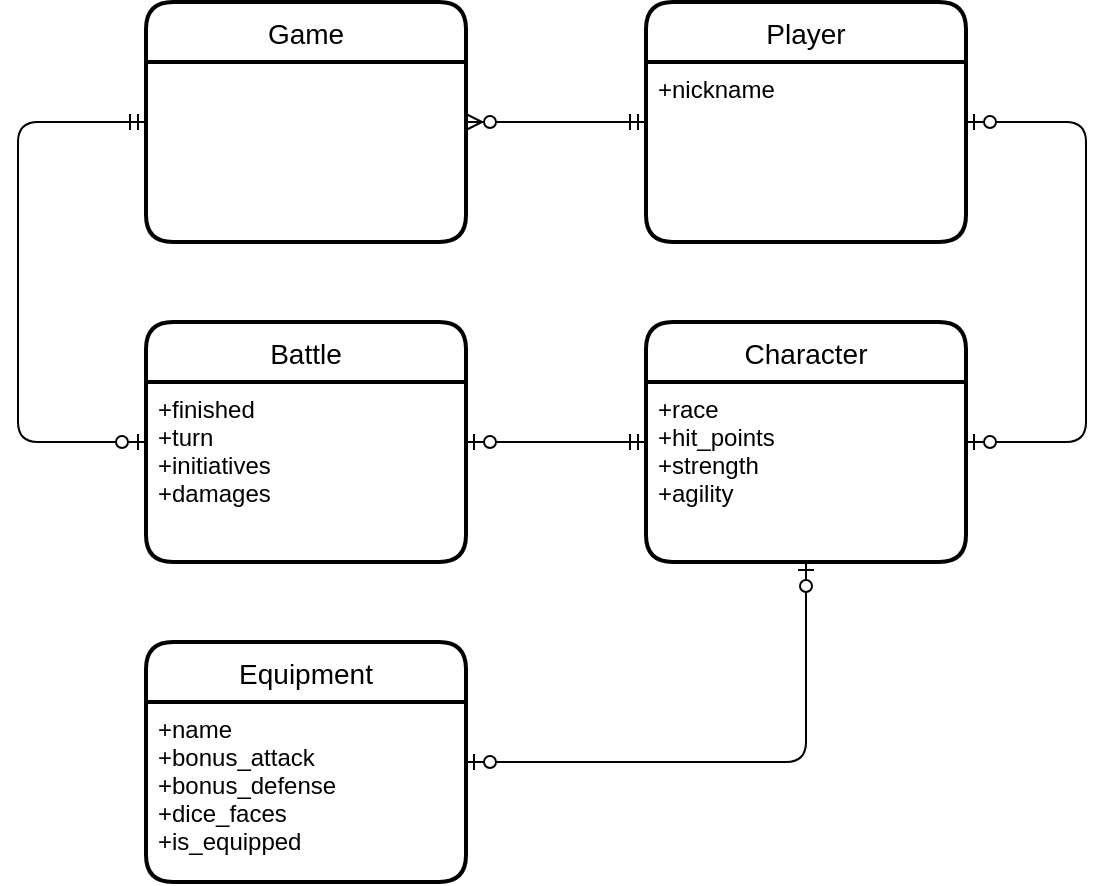 <mxfile version="13.5.1" type="github" pages="2">
  <diagram id="QUwYEdzhh4WQ27PpGiZF" name="ERD">
    <mxGraphModel dx="1021" dy="529" grid="1" gridSize="10" guides="1" tooltips="1" connect="1" arrows="1" fold="1" page="1" pageScale="1" pageWidth="827" pageHeight="1169" math="0" shadow="0">
      <root>
        <mxCell id="0" />
        <mxCell id="1" parent="0" />
        <mxCell id="5qfmmoKCg5gF3HDl1x36-36" value="" style="edgeStyle=orthogonalEdgeStyle;fontSize=12;html=1;endArrow=ERzeroToMany;startArrow=ERmandOne;endFill=1;" edge="1" parent="1" source="5qfmmoKCg5gF3HDl1x36-28" target="5qfmmoKCg5gF3HDl1x36-26">
          <mxGeometry width="100" height="100" relative="1" as="geometry">
            <mxPoint x="-46" y="270" as="sourcePoint" />
            <mxPoint x="54" y="170" as="targetPoint" />
          </mxGeometry>
        </mxCell>
        <mxCell id="5qfmmoKCg5gF3HDl1x36-37" value="" style="edgeStyle=orthogonalEdgeStyle;fontSize=12;html=1;endArrow=ERzeroToOne;startArrow=ERmandOne;endFill=1;" edge="1" parent="1" source="5qfmmoKCg5gF3HDl1x36-26" target="5qfmmoKCg5gF3HDl1x36-32">
          <mxGeometry width="100" height="100" relative="1" as="geometry">
            <mxPoint x="70" y="190" as="sourcePoint" />
            <mxPoint x="74" y="190" as="targetPoint" />
            <Array as="points">
              <mxPoint x="150" y="110" />
              <mxPoint x="150" y="270" />
            </Array>
          </mxGeometry>
        </mxCell>
        <mxCell id="5qfmmoKCg5gF3HDl1x36-39" value="" style="edgeStyle=orthogonalEdgeStyle;fontSize=12;html=1;endArrow=ERzeroToOne;startArrow=ERzeroToOne;startFill=1;" edge="1" parent="1" source="5qfmmoKCg5gF3HDl1x36-28" target="5qfmmoKCg5gF3HDl1x36-30">
          <mxGeometry width="100" height="100" relative="1" as="geometry">
            <mxPoint x="24.0" y="410" as="sourcePoint" />
            <mxPoint x="124" y="310" as="targetPoint" />
            <Array as="points">
              <mxPoint x="684" y="110" />
              <mxPoint x="684" y="270" />
            </Array>
          </mxGeometry>
        </mxCell>
        <mxCell id="5qfmmoKCg5gF3HDl1x36-40" value="" style="edgeStyle=orthogonalEdgeStyle;fontSize=12;html=1;endArrow=ERzeroToOne;startArrow=ERmandOne;" edge="1" parent="1" source="5qfmmoKCg5gF3HDl1x36-30" target="5qfmmoKCg5gF3HDl1x36-32">
          <mxGeometry width="100" height="100" relative="1" as="geometry">
            <mxPoint x="144" y="360" as="sourcePoint" />
            <mxPoint x="244" y="260" as="targetPoint" />
          </mxGeometry>
        </mxCell>
        <mxCell id="5qfmmoKCg5gF3HDl1x36-42" value="" style="edgeStyle=orthogonalEdgeStyle;fontSize=12;html=1;endArrow=ERzeroToOne;startArrow=ERzeroToOne;startFill=1;" edge="1" parent="1" source="5qfmmoKCg5gF3HDl1x36-30" target="5qfmmoKCg5gF3HDl1x36-34">
          <mxGeometry width="100" height="100" relative="1" as="geometry">
            <mxPoint x="504" y="510" as="sourcePoint" />
            <mxPoint x="634" y="420" as="targetPoint" />
            <Array as="points">
              <mxPoint x="544" y="430" />
            </Array>
          </mxGeometry>
        </mxCell>
        <mxCell id="5qfmmoKCg5gF3HDl1x36-26" value="Game" style="swimlane;childLayout=stackLayout;horizontal=1;startSize=30;horizontalStack=0;rounded=1;fontSize=14;fontStyle=0;strokeWidth=2;resizeParent=0;resizeLast=1;shadow=0;dashed=0;align=center;" vertex="1" parent="1">
          <mxGeometry x="214" y="50" width="160" height="120" as="geometry" />
        </mxCell>
        <mxCell id="5qfmmoKCg5gF3HDl1x36-28" value="Player" style="swimlane;childLayout=stackLayout;horizontal=1;startSize=30;horizontalStack=0;rounded=1;fontSize=14;fontStyle=0;strokeWidth=2;resizeParent=0;resizeLast=1;shadow=0;dashed=0;align=center;" vertex="1" parent="1">
          <mxGeometry x="464" y="50" width="160" height="120" as="geometry" />
        </mxCell>
        <mxCell id="5qfmmoKCg5gF3HDl1x36-29" value="+nickname" style="align=left;strokeColor=none;fillColor=none;spacingLeft=4;fontSize=12;verticalAlign=top;resizable=0;rotatable=0;part=1;" vertex="1" parent="5qfmmoKCg5gF3HDl1x36-28">
          <mxGeometry y="30" width="160" height="90" as="geometry" />
        </mxCell>
        <mxCell id="5qfmmoKCg5gF3HDl1x36-30" value="Character" style="swimlane;childLayout=stackLayout;horizontal=1;startSize=30;horizontalStack=0;rounded=1;fontSize=14;fontStyle=0;strokeWidth=2;resizeParent=0;resizeLast=1;shadow=0;dashed=0;align=center;" vertex="1" parent="1">
          <mxGeometry x="464" y="210" width="160" height="120" as="geometry" />
        </mxCell>
        <mxCell id="5qfmmoKCg5gF3HDl1x36-31" value="+race&#xa;+hit_points&#xa;+strength&#xa;+agility" style="align=left;strokeColor=none;fillColor=none;spacingLeft=4;fontSize=12;verticalAlign=top;resizable=0;rotatable=0;part=1;" vertex="1" parent="5qfmmoKCg5gF3HDl1x36-30">
          <mxGeometry y="30" width="160" height="90" as="geometry" />
        </mxCell>
        <mxCell id="5qfmmoKCg5gF3HDl1x36-32" value="Battle" style="swimlane;childLayout=stackLayout;horizontal=1;startSize=30;horizontalStack=0;rounded=1;fontSize=14;fontStyle=0;strokeWidth=2;resizeParent=0;resizeLast=1;shadow=0;dashed=0;align=center;" vertex="1" parent="1">
          <mxGeometry x="214" y="210" width="160" height="120" as="geometry" />
        </mxCell>
        <mxCell id="5qfmmoKCg5gF3HDl1x36-33" value="+finished&#xa;+turn&#xa;+initiatives&#xa;+damages" style="align=left;strokeColor=none;fillColor=none;spacingLeft=4;fontSize=12;verticalAlign=top;resizable=0;rotatable=0;part=1;" vertex="1" parent="5qfmmoKCg5gF3HDl1x36-32">
          <mxGeometry y="30" width="160" height="90" as="geometry" />
        </mxCell>
        <mxCell id="5qfmmoKCg5gF3HDl1x36-34" value="Equipment" style="swimlane;childLayout=stackLayout;horizontal=1;startSize=30;horizontalStack=0;rounded=1;fontSize=14;fontStyle=0;strokeWidth=2;resizeParent=0;resizeLast=1;shadow=0;dashed=0;align=center;" vertex="1" parent="1">
          <mxGeometry x="214" y="370" width="160" height="120" as="geometry" />
        </mxCell>
        <mxCell id="5qfmmoKCg5gF3HDl1x36-35" value="+name&#xa;+bonus_attack&#xa;+bonus_defense&#xa;+dice_faces&#xa;+is_equipped" style="align=left;strokeColor=none;fillColor=none;spacingLeft=4;fontSize=12;verticalAlign=top;resizable=0;rotatable=0;part=1;" vertex="1" parent="5qfmmoKCg5gF3HDl1x36-34">
          <mxGeometry y="30" width="160" height="90" as="geometry" />
        </mxCell>
      </root>
    </mxGraphModel>
  </diagram>
  <diagram id="wlv48fsyCahMGWaBArmx" name="Page-2">
    <mxGraphModel dx="868" dy="450" grid="1" gridSize="10" guides="1" tooltips="1" connect="1" arrows="1" fold="1" page="1" pageScale="1" pageWidth="827" pageHeight="1169" math="0" shadow="0">
      <root>
        <mxCell id="_x80eorYC4rf50iY-SWX-0" />
        <mxCell id="_x80eorYC4rf50iY-SWX-1" parent="_x80eorYC4rf50iY-SWX-0" />
      </root>
    </mxGraphModel>
  </diagram>
</mxfile>
